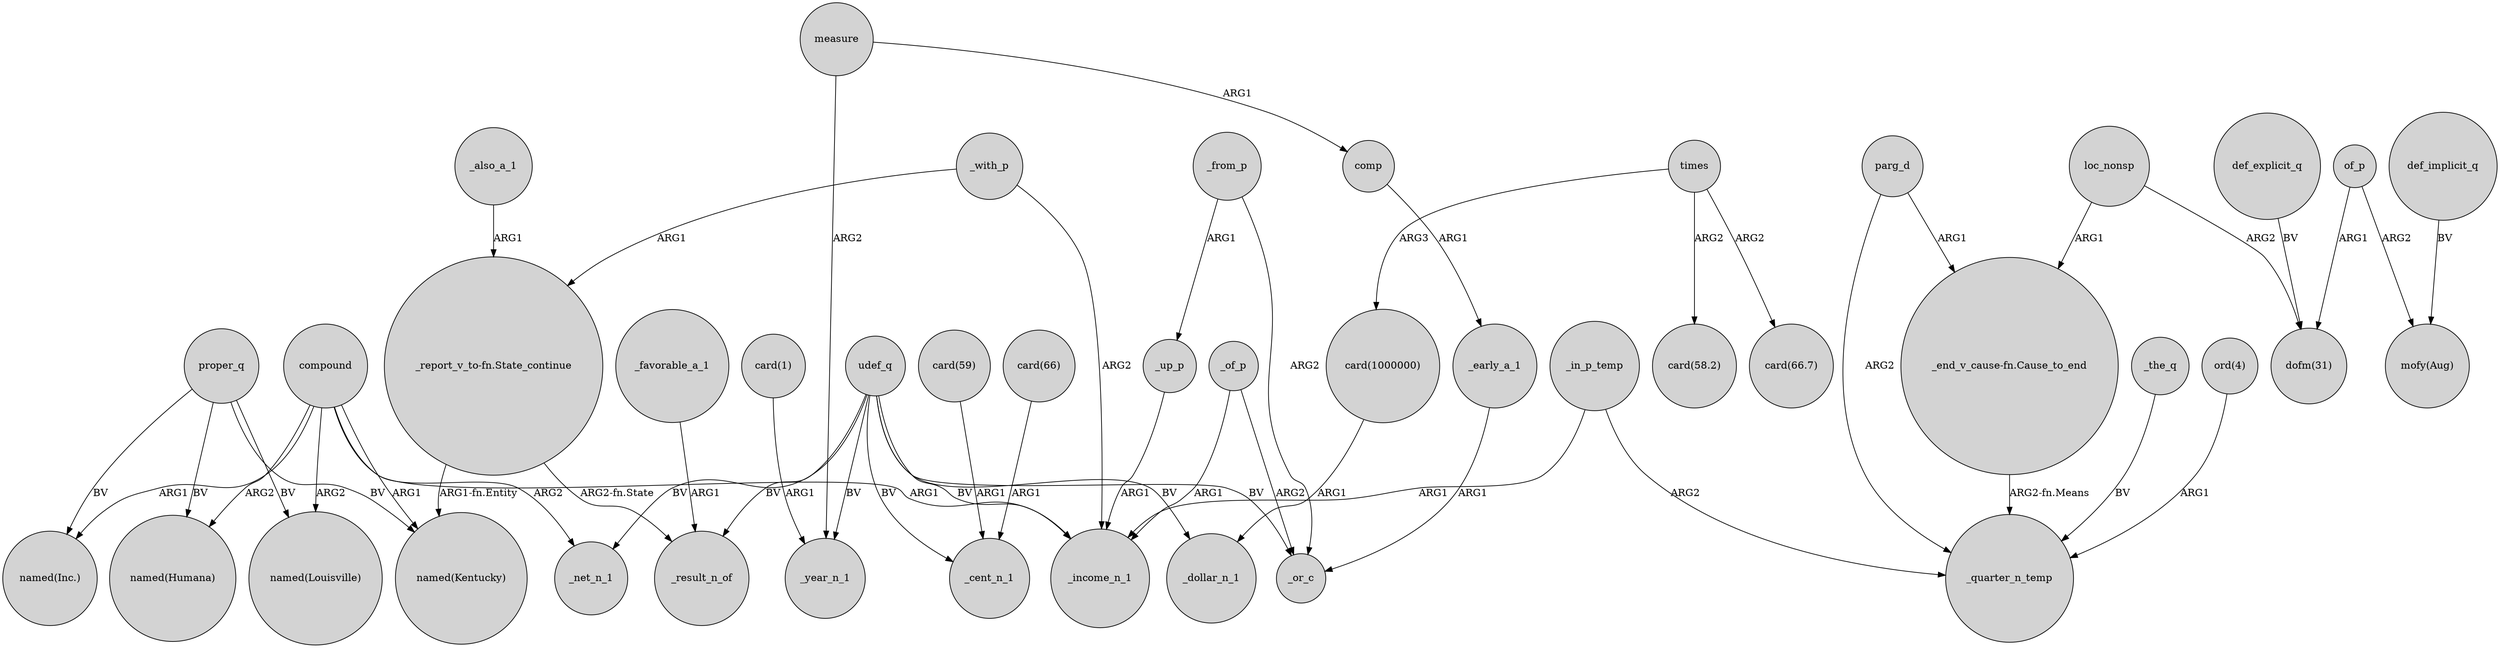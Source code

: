 digraph {
	node [shape=circle style=filled]
	parg_d -> "_end_v_cause-fn.Cause_to_end" [label=ARG1]
	compound -> "named(Louisville)" [label=ARG2]
	_in_p_temp -> _quarter_n_temp [label=ARG2]
	_favorable_a_1 -> _result_n_of [label=ARG1]
	_also_a_1 -> "_report_v_to-fn.State_continue" [label=ARG1]
	"card(59)" -> _cent_n_1 [label=ARG1]
	compound -> _net_n_1 [label=ARG2]
	proper_q -> "named(Louisville)" [label=BV]
	"_report_v_to-fn.State_continue" -> _result_n_of [label="ARG2-fn.State"]
	"card(1)" -> _year_n_1 [label=ARG1]
	udef_q -> _income_n_1 [label=BV]
	_the_q -> _quarter_n_temp [label=BV]
	times -> "card(1000000)" [label=ARG3]
	_of_p -> _income_n_1 [label=ARG1]
	"_report_v_to-fn.State_continue" -> "named(Kentucky)" [label="ARG1-fn.Entity"]
	comp -> _early_a_1 [label=ARG1]
	of_p -> "dofm(31)" [label=ARG1]
	_in_p_temp -> _income_n_1 [label=ARG1]
	udef_q -> _cent_n_1 [label=BV]
	proper_q -> "named(Inc.)" [label=BV]
	udef_q -> _or_c [label=BV]
	compound -> "named(Kentucky)" [label=ARG1]
	of_p -> "mofy(Aug)" [label=ARG2]
	measure -> _year_n_1 [label=ARG2]
	_with_p -> _income_n_1 [label=ARG2]
	times -> "card(58.2)" [label=ARG2]
	_up_p -> _income_n_1 [label=ARG1]
	compound -> _income_n_1 [label=ARG1]
	udef_q -> _net_n_1 [label=BV]
	proper_q -> "named(Humana)" [label=BV]
	proper_q -> "named(Kentucky)" [label=BV]
	udef_q -> _dollar_n_1 [label=BV]
	def_implicit_q -> "mofy(Aug)" [label=BV]
	parg_d -> _quarter_n_temp [label=ARG2]
	"card(1000000)" -> _dollar_n_1 [label=ARG1]
	loc_nonsp -> "_end_v_cause-fn.Cause_to_end" [label=ARG1]
	_from_p -> _or_c [label=ARG2]
	"ord(4)" -> _quarter_n_temp [label=ARG1]
	def_explicit_q -> "dofm(31)" [label=BV]
	loc_nonsp -> "dofm(31)" [label=ARG2]
	measure -> comp [label=ARG1]
	_early_a_1 -> _or_c [label=ARG1]
	compound -> "named(Humana)" [label=ARG2]
	udef_q -> _year_n_1 [label=BV]
	_of_p -> _or_c [label=ARG2]
	_from_p -> _up_p [label=ARG1]
	compound -> "named(Inc.)" [label=ARG1]
	"card(66)" -> _cent_n_1 [label=ARG1]
	udef_q -> _result_n_of [label=BV]
	"_end_v_cause-fn.Cause_to_end" -> _quarter_n_temp [label="ARG2-fn.Means"]
	_with_p -> "_report_v_to-fn.State_continue" [label=ARG1]
	times -> "card(66.7)" [label=ARG2]
}
